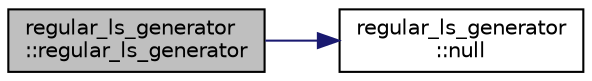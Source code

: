 digraph "regular_ls_generator::regular_ls_generator"
{
  edge [fontname="Helvetica",fontsize="10",labelfontname="Helvetica",labelfontsize="10"];
  node [fontname="Helvetica",fontsize="10",shape=record];
  rankdir="LR";
  Node0 [label="regular_ls_generator\l::regular_ls_generator",height=0.2,width=0.4,color="black", fillcolor="grey75", style="filled", fontcolor="black"];
  Node0 -> Node1 [color="midnightblue",fontsize="10",style="solid",fontname="Helvetica"];
  Node1 [label="regular_ls_generator\l::null",height=0.2,width=0.4,color="black", fillcolor="white", style="filled",URL="$d2/dd8/classregular__ls__generator.html#affba5c26b9354a220b8be161cb1da5b4"];
}
